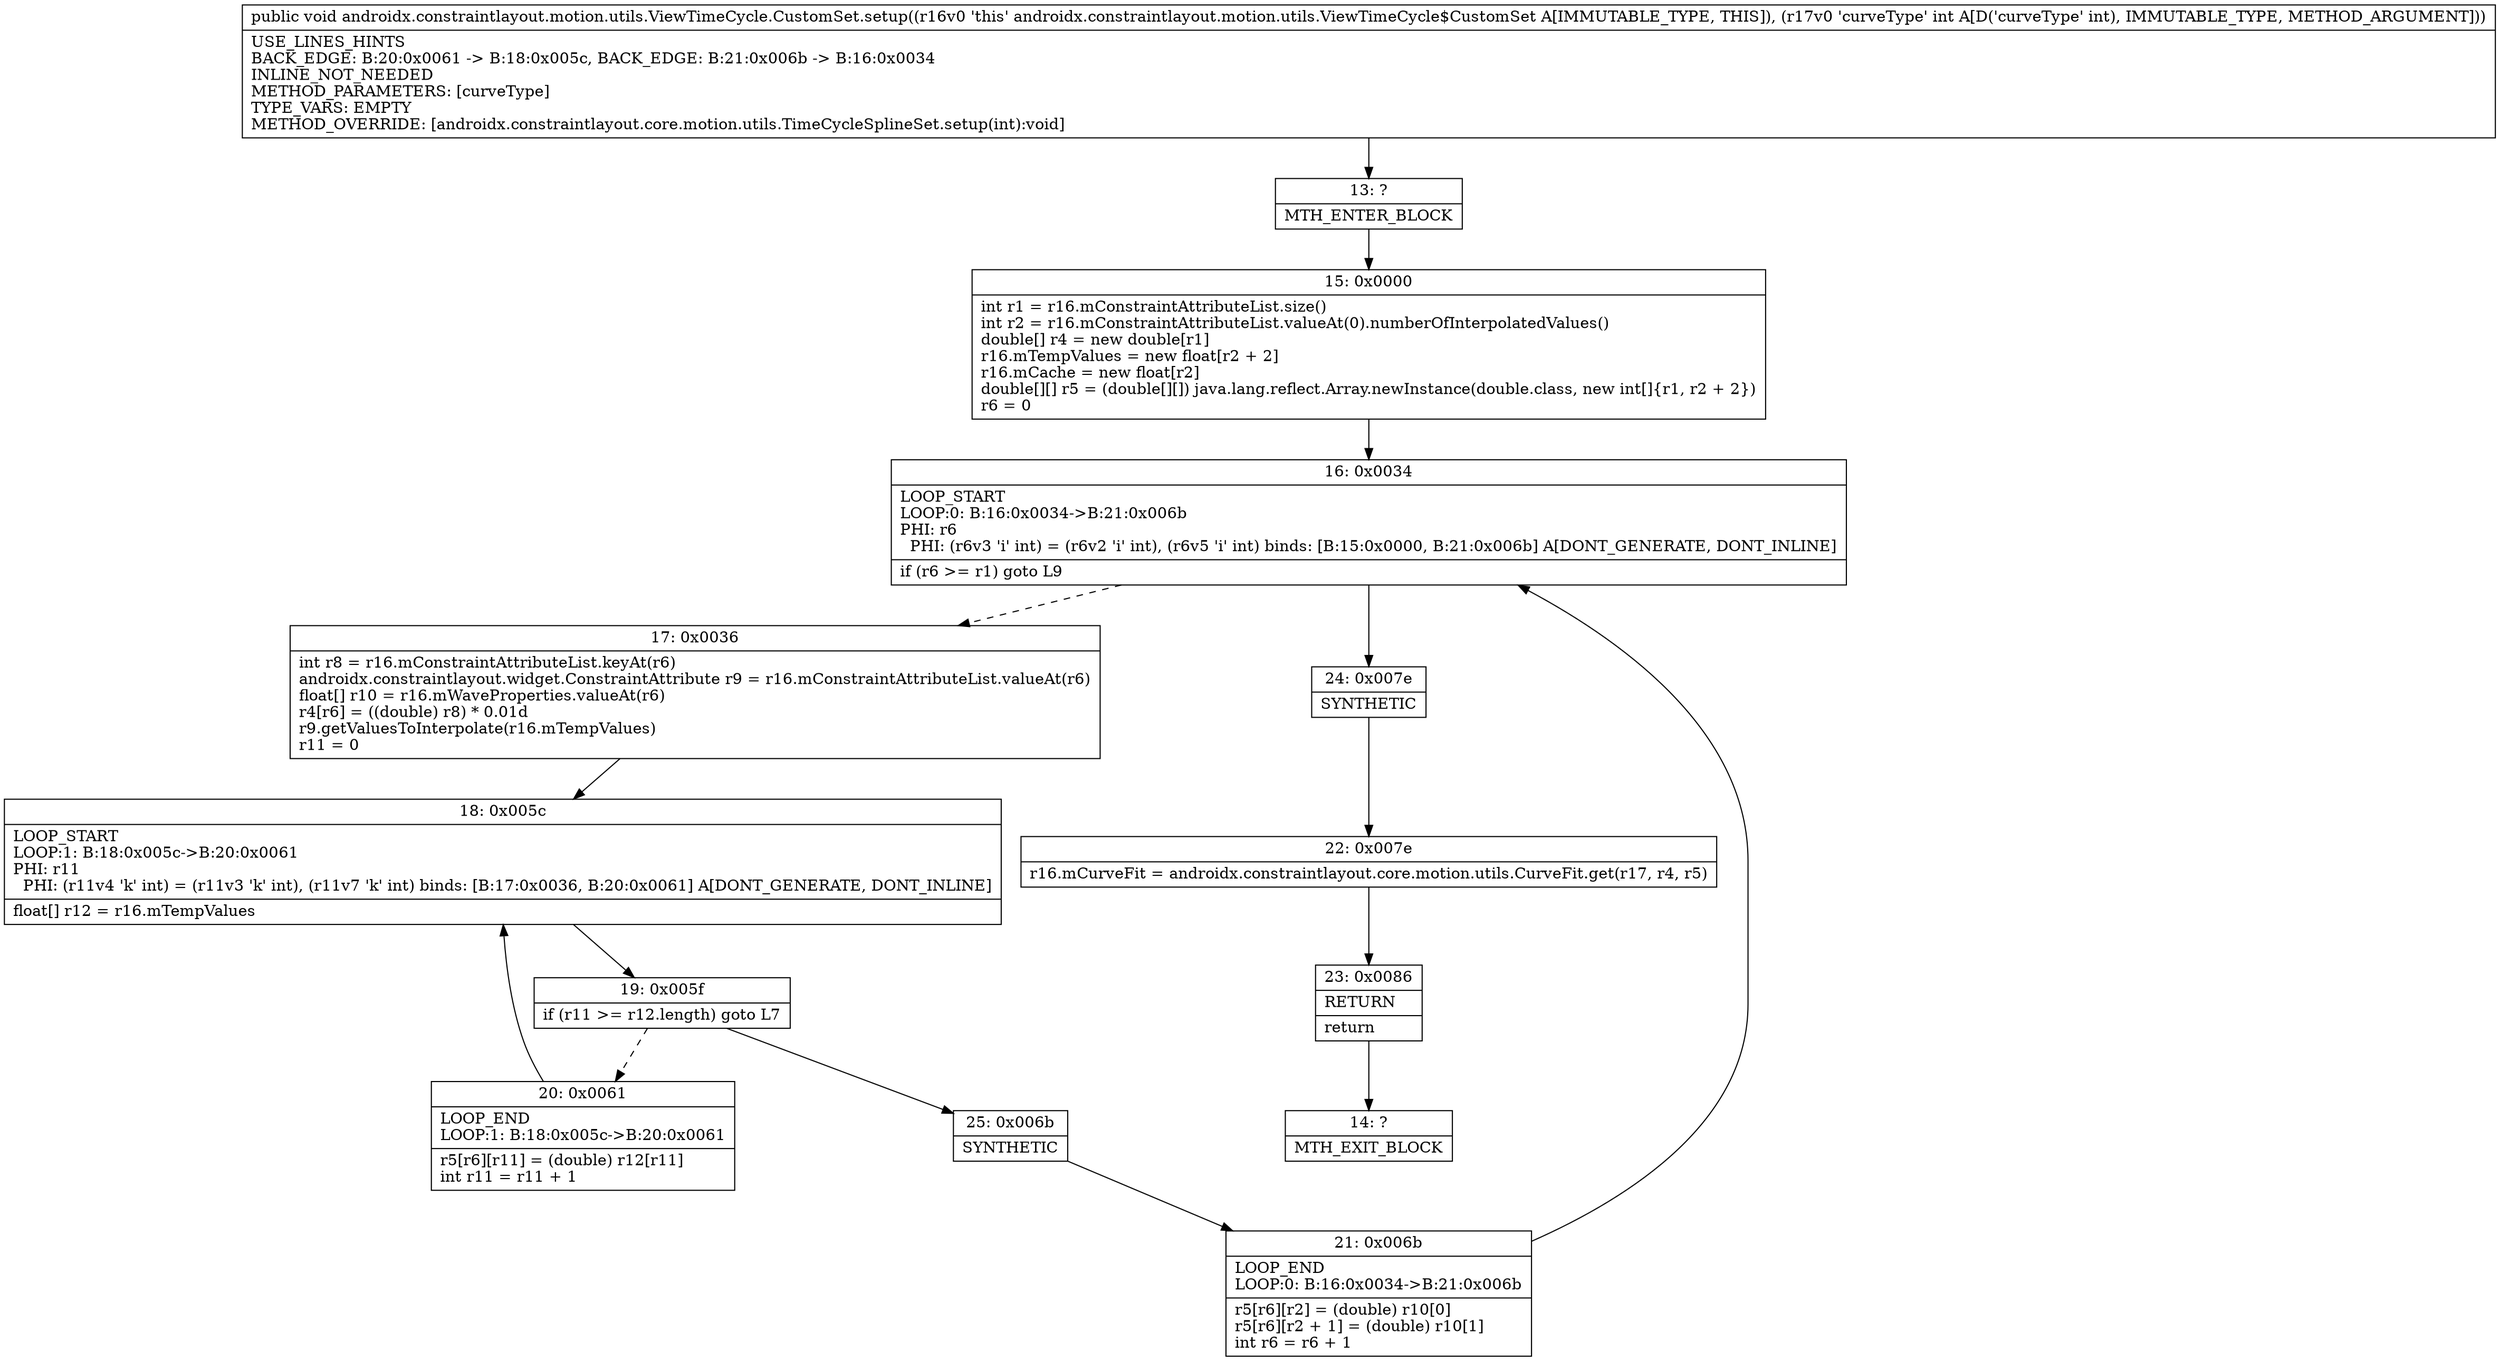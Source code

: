 digraph "CFG forandroidx.constraintlayout.motion.utils.ViewTimeCycle.CustomSet.setup(I)V" {
Node_13 [shape=record,label="{13\:\ ?|MTH_ENTER_BLOCK\l}"];
Node_15 [shape=record,label="{15\:\ 0x0000|int r1 = r16.mConstraintAttributeList.size()\lint r2 = r16.mConstraintAttributeList.valueAt(0).numberOfInterpolatedValues()\ldouble[] r4 = new double[r1]\lr16.mTempValues = new float[r2 + 2]\lr16.mCache = new float[r2]\ldouble[][] r5 = (double[][]) java.lang.reflect.Array.newInstance(double.class, new int[]\{r1, r2 + 2\})\lr6 = 0\l}"];
Node_16 [shape=record,label="{16\:\ 0x0034|LOOP_START\lLOOP:0: B:16:0x0034\-\>B:21:0x006b\lPHI: r6 \l  PHI: (r6v3 'i' int) = (r6v2 'i' int), (r6v5 'i' int) binds: [B:15:0x0000, B:21:0x006b] A[DONT_GENERATE, DONT_INLINE]\l|if (r6 \>= r1) goto L9\l}"];
Node_17 [shape=record,label="{17\:\ 0x0036|int r8 = r16.mConstraintAttributeList.keyAt(r6)\landroidx.constraintlayout.widget.ConstraintAttribute r9 = r16.mConstraintAttributeList.valueAt(r6)\lfloat[] r10 = r16.mWaveProperties.valueAt(r6)\lr4[r6] = ((double) r8) * 0.01d\lr9.getValuesToInterpolate(r16.mTempValues)\lr11 = 0\l}"];
Node_18 [shape=record,label="{18\:\ 0x005c|LOOP_START\lLOOP:1: B:18:0x005c\-\>B:20:0x0061\lPHI: r11 \l  PHI: (r11v4 'k' int) = (r11v3 'k' int), (r11v7 'k' int) binds: [B:17:0x0036, B:20:0x0061] A[DONT_GENERATE, DONT_INLINE]\l|float[] r12 = r16.mTempValues\l}"];
Node_19 [shape=record,label="{19\:\ 0x005f|if (r11 \>= r12.length) goto L7\l}"];
Node_20 [shape=record,label="{20\:\ 0x0061|LOOP_END\lLOOP:1: B:18:0x005c\-\>B:20:0x0061\l|r5[r6][r11] = (double) r12[r11]\lint r11 = r11 + 1\l}"];
Node_25 [shape=record,label="{25\:\ 0x006b|SYNTHETIC\l}"];
Node_21 [shape=record,label="{21\:\ 0x006b|LOOP_END\lLOOP:0: B:16:0x0034\-\>B:21:0x006b\l|r5[r6][r2] = (double) r10[0]\lr5[r6][r2 + 1] = (double) r10[1]\lint r6 = r6 + 1\l}"];
Node_24 [shape=record,label="{24\:\ 0x007e|SYNTHETIC\l}"];
Node_22 [shape=record,label="{22\:\ 0x007e|r16.mCurveFit = androidx.constraintlayout.core.motion.utils.CurveFit.get(r17, r4, r5)\l}"];
Node_23 [shape=record,label="{23\:\ 0x0086|RETURN\l|return\l}"];
Node_14 [shape=record,label="{14\:\ ?|MTH_EXIT_BLOCK\l}"];
MethodNode[shape=record,label="{public void androidx.constraintlayout.motion.utils.ViewTimeCycle.CustomSet.setup((r16v0 'this' androidx.constraintlayout.motion.utils.ViewTimeCycle$CustomSet A[IMMUTABLE_TYPE, THIS]), (r17v0 'curveType' int A[D('curveType' int), IMMUTABLE_TYPE, METHOD_ARGUMENT]))  | USE_LINES_HINTS\lBACK_EDGE: B:20:0x0061 \-\> B:18:0x005c, BACK_EDGE: B:21:0x006b \-\> B:16:0x0034\lINLINE_NOT_NEEDED\lMETHOD_PARAMETERS: [curveType]\lTYPE_VARS: EMPTY\lMETHOD_OVERRIDE: [androidx.constraintlayout.core.motion.utils.TimeCycleSplineSet.setup(int):void]\l}"];
MethodNode -> Node_13;Node_13 -> Node_15;
Node_15 -> Node_16;
Node_16 -> Node_17[style=dashed];
Node_16 -> Node_24;
Node_17 -> Node_18;
Node_18 -> Node_19;
Node_19 -> Node_20[style=dashed];
Node_19 -> Node_25;
Node_20 -> Node_18;
Node_25 -> Node_21;
Node_21 -> Node_16;
Node_24 -> Node_22;
Node_22 -> Node_23;
Node_23 -> Node_14;
}

